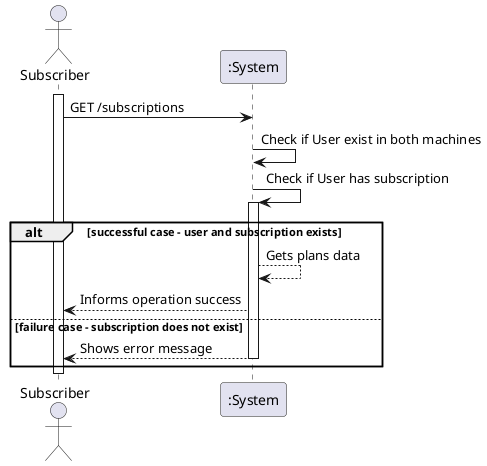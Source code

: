 @startuml
'https://plantuml.com/sequence-diagram
actor "Subscriber" as MD

activate MD
MD -> ":System" : GET /subscriptions
":System" -> ":System" : Check if User exist in both machines
":System" -> ":System" : Check if User has subscription

alt successful case - user and subscription exists
activate ":System"
":System" --> ":System" : Gets plans data
":System" --> MD : Informs operation success


else failure case - subscription does not exist

":System" --> MD : Shows error message
deactivate ":System"

end
deactivate MD
@enduml
